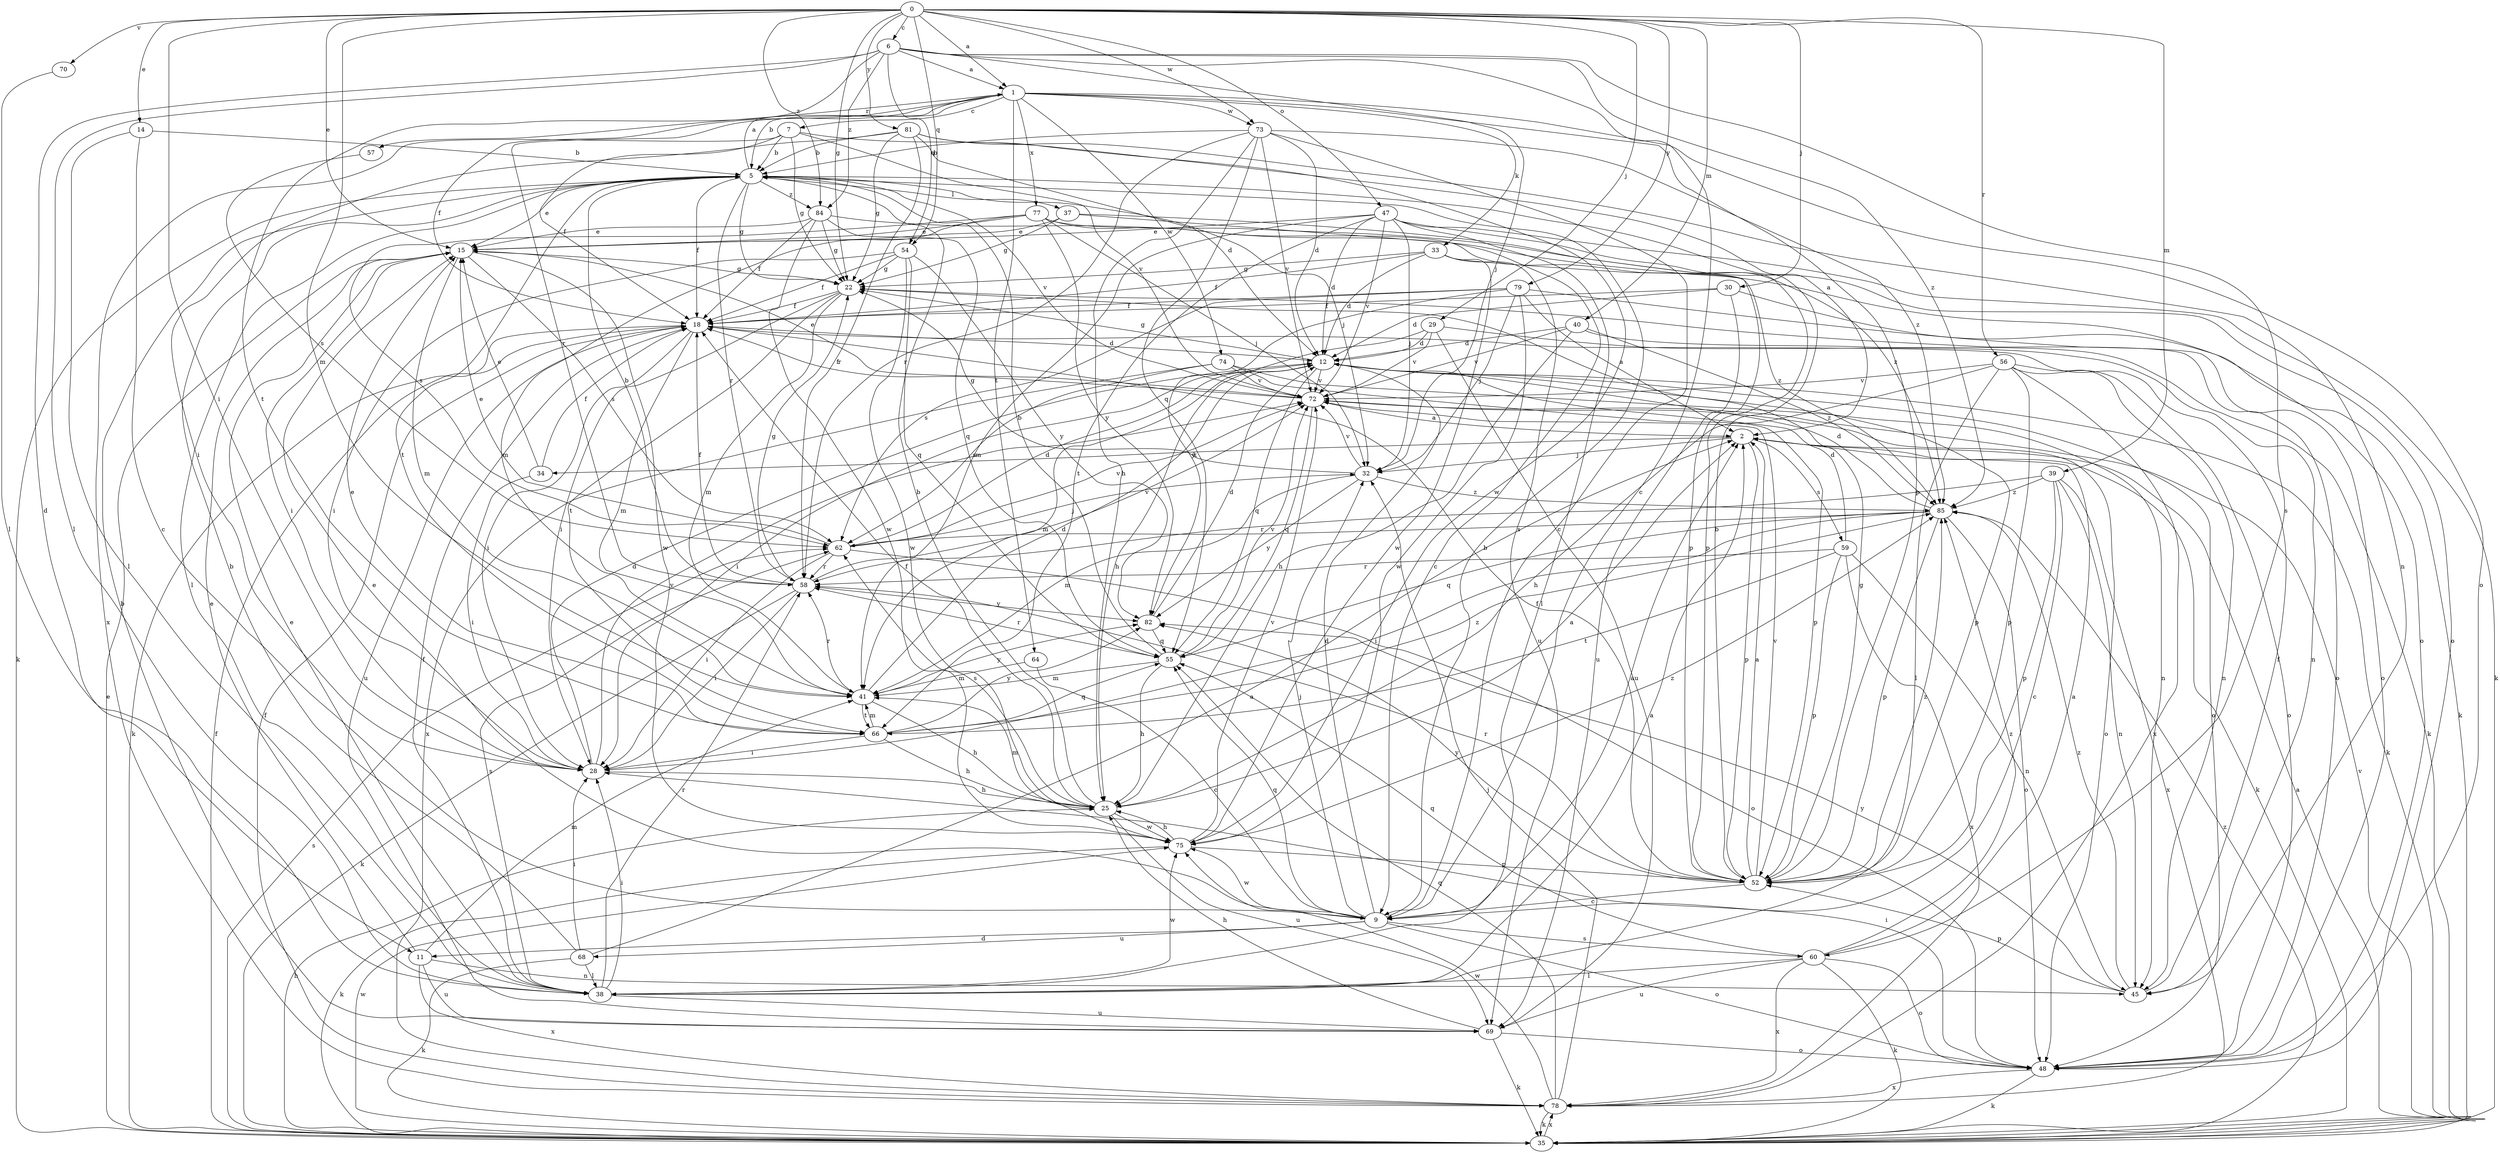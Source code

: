 strict digraph  {
0;
1;
2;
5;
6;
7;
9;
11;
12;
14;
15;
18;
22;
25;
28;
29;
30;
32;
33;
34;
35;
37;
38;
39;
40;
41;
45;
47;
48;
52;
54;
55;
56;
57;
58;
59;
60;
62;
64;
66;
68;
69;
70;
72;
73;
74;
75;
77;
78;
79;
81;
82;
84;
85;
0 -> 1  [label=a];
0 -> 6  [label=c];
0 -> 14  [label=e];
0 -> 15  [label=e];
0 -> 22  [label=g];
0 -> 28  [label=i];
0 -> 29  [label=j];
0 -> 30  [label=j];
0 -> 39  [label=m];
0 -> 40  [label=m];
0 -> 41  [label=m];
0 -> 47  [label=o];
0 -> 54  [label=q];
0 -> 56  [label=r];
0 -> 70  [label=v];
0 -> 73  [label=w];
0 -> 79  [label=y];
0 -> 81  [label=y];
0 -> 84  [label=z];
1 -> 5  [label=b];
1 -> 7  [label=c];
1 -> 18  [label=f];
1 -> 33  [label=k];
1 -> 48  [label=o];
1 -> 52  [label=p];
1 -> 57  [label=r];
1 -> 58  [label=r];
1 -> 64  [label=t];
1 -> 73  [label=w];
1 -> 74  [label=w];
1 -> 77  [label=x];
2 -> 32  [label=j];
2 -> 34  [label=k];
2 -> 35  [label=k];
2 -> 52  [label=p];
2 -> 59  [label=s];
5 -> 1  [label=a];
5 -> 15  [label=e];
5 -> 18  [label=f];
5 -> 22  [label=g];
5 -> 32  [label=j];
5 -> 35  [label=k];
5 -> 37  [label=l];
5 -> 38  [label=l];
5 -> 58  [label=r];
5 -> 66  [label=t];
5 -> 72  [label=v];
5 -> 84  [label=z];
6 -> 1  [label=a];
6 -> 9  [label=c];
6 -> 11  [label=d];
6 -> 32  [label=j];
6 -> 38  [label=l];
6 -> 54  [label=q];
6 -> 60  [label=s];
6 -> 66  [label=t];
6 -> 84  [label=z];
6 -> 85  [label=z];
7 -> 2  [label=a];
7 -> 5  [label=b];
7 -> 18  [label=f];
7 -> 22  [label=g];
7 -> 72  [label=v];
7 -> 78  [label=x];
9 -> 2  [label=a];
9 -> 5  [label=b];
9 -> 11  [label=d];
9 -> 12  [label=d];
9 -> 15  [label=e];
9 -> 32  [label=j];
9 -> 48  [label=o];
9 -> 55  [label=q];
9 -> 60  [label=s];
9 -> 68  [label=u];
9 -> 75  [label=w];
11 -> 15  [label=e];
11 -> 41  [label=m];
11 -> 45  [label=n];
11 -> 69  [label=u];
11 -> 78  [label=x];
12 -> 22  [label=g];
12 -> 28  [label=i];
12 -> 35  [label=k];
12 -> 41  [label=m];
12 -> 48  [label=o];
12 -> 52  [label=p];
12 -> 55  [label=q];
12 -> 72  [label=v];
14 -> 5  [label=b];
14 -> 9  [label=c];
14 -> 38  [label=l];
15 -> 22  [label=g];
15 -> 28  [label=i];
15 -> 41  [label=m];
15 -> 62  [label=s];
15 -> 75  [label=w];
18 -> 12  [label=d];
18 -> 28  [label=i];
18 -> 35  [label=k];
18 -> 41  [label=m];
18 -> 69  [label=u];
22 -> 18  [label=f];
22 -> 28  [label=i];
22 -> 41  [label=m];
22 -> 48  [label=o];
22 -> 66  [label=t];
25 -> 2  [label=a];
25 -> 5  [label=b];
25 -> 18  [label=f];
25 -> 41  [label=m];
25 -> 62  [label=s];
25 -> 69  [label=u];
25 -> 75  [label=w];
28 -> 12  [label=d];
28 -> 25  [label=h];
28 -> 72  [label=v];
29 -> 12  [label=d];
29 -> 25  [label=h];
29 -> 45  [label=n];
29 -> 69  [label=u];
29 -> 72  [label=v];
30 -> 12  [label=d];
30 -> 18  [label=f];
30 -> 35  [label=k];
30 -> 69  [label=u];
32 -> 22  [label=g];
32 -> 41  [label=m];
32 -> 72  [label=v];
32 -> 82  [label=y];
32 -> 85  [label=z];
33 -> 12  [label=d];
33 -> 18  [label=f];
33 -> 22  [label=g];
33 -> 69  [label=u];
33 -> 75  [label=w];
33 -> 85  [label=z];
34 -> 15  [label=e];
34 -> 18  [label=f];
34 -> 28  [label=i];
35 -> 2  [label=a];
35 -> 15  [label=e];
35 -> 18  [label=f];
35 -> 25  [label=h];
35 -> 62  [label=s];
35 -> 72  [label=v];
35 -> 75  [label=w];
35 -> 78  [label=x];
35 -> 85  [label=z];
37 -> 9  [label=c];
37 -> 15  [label=e];
37 -> 22  [label=g];
37 -> 52  [label=p];
38 -> 2  [label=a];
38 -> 15  [label=e];
38 -> 18  [label=f];
38 -> 28  [label=i];
38 -> 58  [label=r];
38 -> 62  [label=s];
38 -> 69  [label=u];
38 -> 75  [label=w];
39 -> 9  [label=c];
39 -> 45  [label=n];
39 -> 52  [label=p];
39 -> 58  [label=r];
39 -> 78  [label=x];
39 -> 85  [label=z];
40 -> 12  [label=d];
40 -> 25  [label=h];
40 -> 35  [label=k];
40 -> 72  [label=v];
40 -> 85  [label=z];
41 -> 12  [label=d];
41 -> 25  [label=h];
41 -> 58  [label=r];
41 -> 66  [label=t];
41 -> 82  [label=y];
45 -> 18  [label=f];
45 -> 52  [label=p];
45 -> 82  [label=y];
45 -> 85  [label=z];
47 -> 12  [label=d];
47 -> 15  [label=e];
47 -> 32  [label=j];
47 -> 35  [label=k];
47 -> 38  [label=l];
47 -> 41  [label=m];
47 -> 48  [label=o];
47 -> 66  [label=t];
47 -> 72  [label=v];
48 -> 28  [label=i];
48 -> 35  [label=k];
48 -> 78  [label=x];
52 -> 2  [label=a];
52 -> 5  [label=b];
52 -> 9  [label=c];
52 -> 18  [label=f];
52 -> 22  [label=g];
52 -> 58  [label=r];
52 -> 72  [label=v];
52 -> 82  [label=y];
52 -> 85  [label=z];
54 -> 18  [label=f];
54 -> 22  [label=g];
54 -> 28  [label=i];
54 -> 55  [label=q];
54 -> 75  [label=w];
54 -> 82  [label=y];
55 -> 5  [label=b];
55 -> 25  [label=h];
55 -> 41  [label=m];
55 -> 58  [label=r];
55 -> 72  [label=v];
56 -> 25  [label=h];
56 -> 38  [label=l];
56 -> 45  [label=n];
56 -> 48  [label=o];
56 -> 52  [label=p];
56 -> 72  [label=v];
56 -> 78  [label=x];
57 -> 62  [label=s];
58 -> 5  [label=b];
58 -> 18  [label=f];
58 -> 22  [label=g];
58 -> 28  [label=i];
58 -> 35  [label=k];
58 -> 72  [label=v];
58 -> 82  [label=y];
59 -> 12  [label=d];
59 -> 45  [label=n];
59 -> 52  [label=p];
59 -> 58  [label=r];
59 -> 66  [label=t];
59 -> 78  [label=x];
60 -> 2  [label=a];
60 -> 35  [label=k];
60 -> 38  [label=l];
60 -> 48  [label=o];
60 -> 55  [label=q];
60 -> 69  [label=u];
60 -> 78  [label=x];
60 -> 85  [label=z];
62 -> 12  [label=d];
62 -> 15  [label=e];
62 -> 28  [label=i];
62 -> 32  [label=j];
62 -> 48  [label=o];
62 -> 58  [label=r];
62 -> 72  [label=v];
64 -> 9  [label=c];
64 -> 41  [label=m];
66 -> 15  [label=e];
66 -> 25  [label=h];
66 -> 28  [label=i];
66 -> 41  [label=m];
66 -> 55  [label=q];
66 -> 82  [label=y];
66 -> 85  [label=z];
68 -> 2  [label=a];
68 -> 5  [label=b];
68 -> 28  [label=i];
68 -> 35  [label=k];
68 -> 38  [label=l];
69 -> 5  [label=b];
69 -> 25  [label=h];
69 -> 35  [label=k];
69 -> 48  [label=o];
70 -> 38  [label=l];
72 -> 2  [label=a];
72 -> 15  [label=e];
72 -> 18  [label=f];
72 -> 48  [label=o];
72 -> 55  [label=q];
73 -> 5  [label=b];
73 -> 9  [label=c];
73 -> 12  [label=d];
73 -> 25  [label=h];
73 -> 55  [label=q];
73 -> 58  [label=r];
73 -> 72  [label=v];
73 -> 85  [label=z];
74 -> 45  [label=n];
74 -> 52  [label=p];
74 -> 62  [label=s];
74 -> 72  [label=v];
74 -> 78  [label=x];
75 -> 25  [label=h];
75 -> 35  [label=k];
75 -> 52  [label=p];
75 -> 72  [label=v];
75 -> 85  [label=z];
77 -> 15  [label=e];
77 -> 32  [label=j];
77 -> 41  [label=m];
77 -> 52  [label=p];
77 -> 62  [label=s];
77 -> 82  [label=y];
77 -> 85  [label=z];
78 -> 18  [label=f];
78 -> 32  [label=j];
78 -> 35  [label=k];
78 -> 55  [label=q];
78 -> 75  [label=w];
79 -> 2  [label=a];
79 -> 18  [label=f];
79 -> 32  [label=j];
79 -> 48  [label=o];
79 -> 62  [label=s];
79 -> 75  [label=w];
79 -> 82  [label=y];
81 -> 5  [label=b];
81 -> 12  [label=d];
81 -> 22  [label=g];
81 -> 28  [label=i];
81 -> 45  [label=n];
81 -> 58  [label=r];
81 -> 75  [label=w];
82 -> 12  [label=d];
82 -> 55  [label=q];
84 -> 15  [label=e];
84 -> 18  [label=f];
84 -> 22  [label=g];
84 -> 48  [label=o];
84 -> 55  [label=q];
84 -> 75  [label=w];
85 -> 12  [label=d];
85 -> 28  [label=i];
85 -> 48  [label=o];
85 -> 52  [label=p];
85 -> 55  [label=q];
85 -> 62  [label=s];
}
